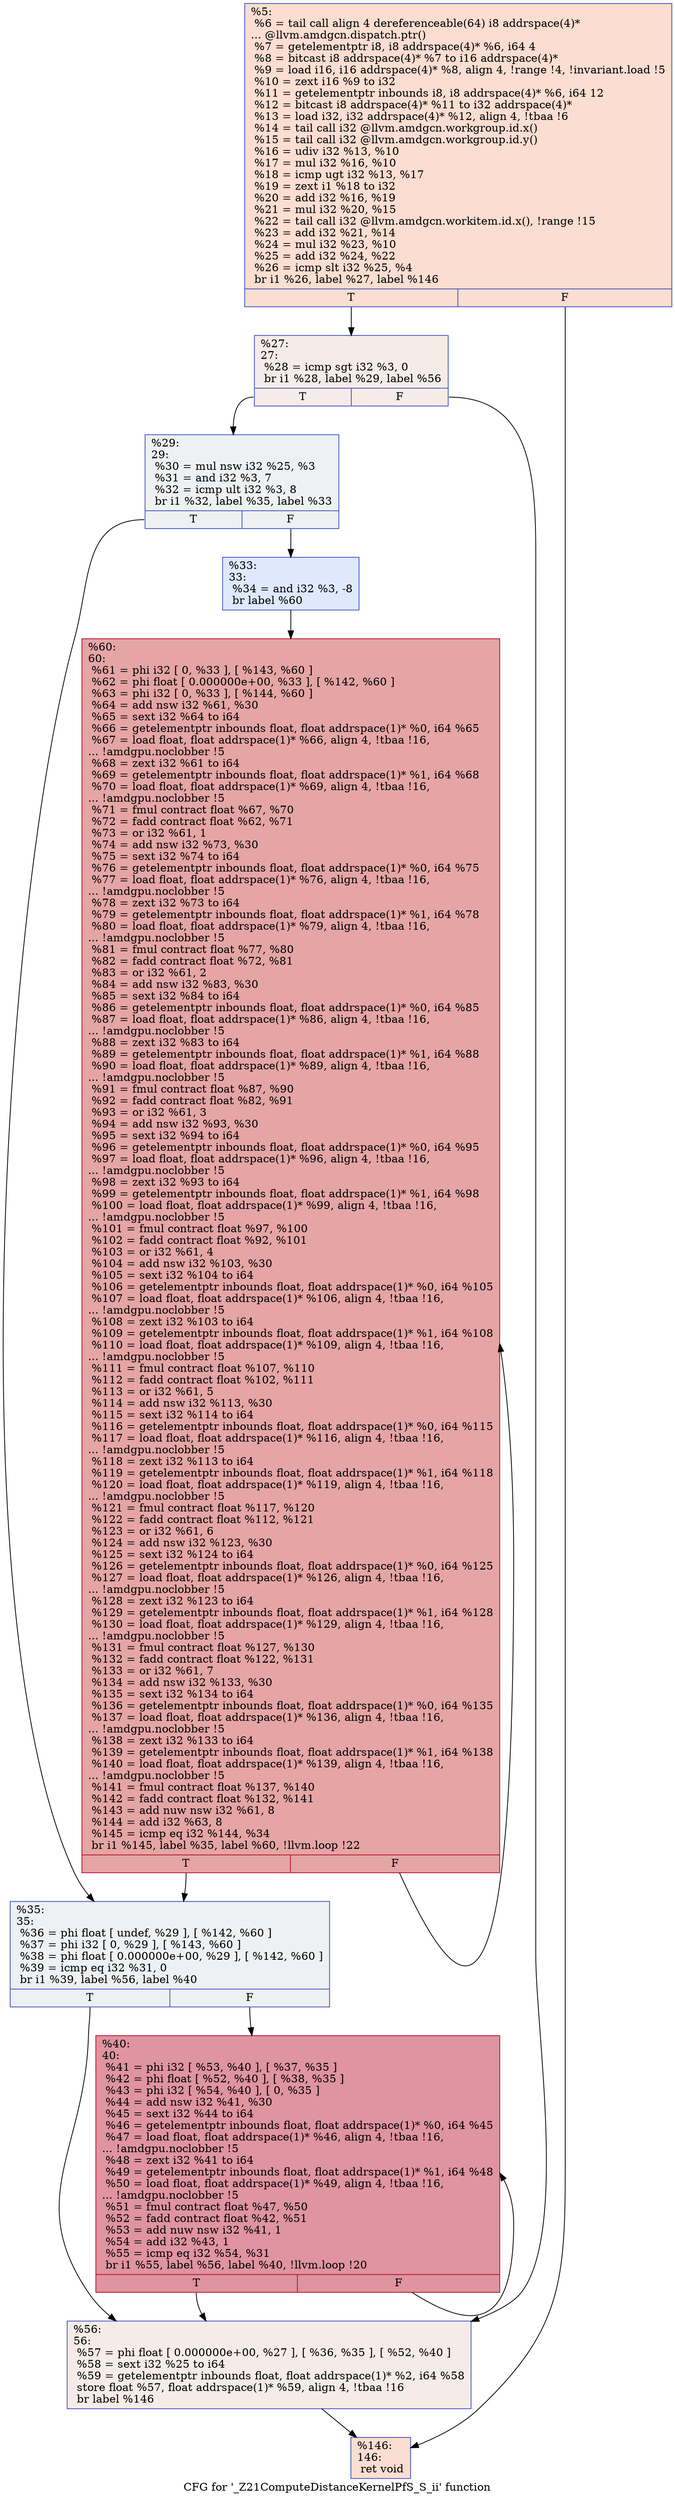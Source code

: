 digraph "CFG for '_Z21ComputeDistanceKernelPfS_S_ii' function" {
	label="CFG for '_Z21ComputeDistanceKernelPfS_S_ii' function";

	Node0x4c78ba0 [shape=record,color="#3d50c3ff", style=filled, fillcolor="#f7b39670",label="{%5:\l  %6 = tail call align 4 dereferenceable(64) i8 addrspace(4)*\l... @llvm.amdgcn.dispatch.ptr()\l  %7 = getelementptr i8, i8 addrspace(4)* %6, i64 4\l  %8 = bitcast i8 addrspace(4)* %7 to i16 addrspace(4)*\l  %9 = load i16, i16 addrspace(4)* %8, align 4, !range !4, !invariant.load !5\l  %10 = zext i16 %9 to i32\l  %11 = getelementptr inbounds i8, i8 addrspace(4)* %6, i64 12\l  %12 = bitcast i8 addrspace(4)* %11 to i32 addrspace(4)*\l  %13 = load i32, i32 addrspace(4)* %12, align 4, !tbaa !6\l  %14 = tail call i32 @llvm.amdgcn.workgroup.id.x()\l  %15 = tail call i32 @llvm.amdgcn.workgroup.id.y()\l  %16 = udiv i32 %13, %10\l  %17 = mul i32 %16, %10\l  %18 = icmp ugt i32 %13, %17\l  %19 = zext i1 %18 to i32\l  %20 = add i32 %16, %19\l  %21 = mul i32 %20, %15\l  %22 = tail call i32 @llvm.amdgcn.workitem.id.x(), !range !15\l  %23 = add i32 %21, %14\l  %24 = mul i32 %23, %10\l  %25 = add i32 %24, %22\l  %26 = icmp slt i32 %25, %4\l  br i1 %26, label %27, label %146\l|{<s0>T|<s1>F}}"];
	Node0x4c78ba0:s0 -> Node0x4c7b3f0;
	Node0x4c78ba0:s1 -> Node0x4c7b480;
	Node0x4c7b3f0 [shape=record,color="#3d50c3ff", style=filled, fillcolor="#ead5c970",label="{%27:\l27:                                               \l  %28 = icmp sgt i32 %3, 0\l  br i1 %28, label %29, label %56\l|{<s0>T|<s1>F}}"];
	Node0x4c7b3f0:s0 -> Node0x4c7b650;
	Node0x4c7b3f0:s1 -> Node0x4c7b6a0;
	Node0x4c7b650 [shape=record,color="#3d50c3ff", style=filled, fillcolor="#d9dce170",label="{%29:\l29:                                               \l  %30 = mul nsw i32 %25, %3\l  %31 = and i32 %3, 7\l  %32 = icmp ult i32 %3, 8\l  br i1 %32, label %35, label %33\l|{<s0>T|<s1>F}}"];
	Node0x4c7b650:s0 -> Node0x4c7aad0;
	Node0x4c7b650:s1 -> Node0x4c7ab20;
	Node0x4c7ab20 [shape=record,color="#3d50c3ff", style=filled, fillcolor="#b5cdfa70",label="{%33:\l33:                                               \l  %34 = and i32 %3, -8\l  br label %60\l}"];
	Node0x4c7ab20 -> Node0x4c7bd40;
	Node0x4c7aad0 [shape=record,color="#3d50c3ff", style=filled, fillcolor="#d9dce170",label="{%35:\l35:                                               \l  %36 = phi float [ undef, %29 ], [ %142, %60 ]\l  %37 = phi i32 [ 0, %29 ], [ %143, %60 ]\l  %38 = phi float [ 0.000000e+00, %29 ], [ %142, %60 ]\l  %39 = icmp eq i32 %31, 0\l  br i1 %39, label %56, label %40\l|{<s0>T|<s1>F}}"];
	Node0x4c7aad0:s0 -> Node0x4c7b6a0;
	Node0x4c7aad0:s1 -> Node0x4c7cfb0;
	Node0x4c7cfb0 [shape=record,color="#b70d28ff", style=filled, fillcolor="#b70d2870",label="{%40:\l40:                                               \l  %41 = phi i32 [ %53, %40 ], [ %37, %35 ]\l  %42 = phi float [ %52, %40 ], [ %38, %35 ]\l  %43 = phi i32 [ %54, %40 ], [ 0, %35 ]\l  %44 = add nsw i32 %41, %30\l  %45 = sext i32 %44 to i64\l  %46 = getelementptr inbounds float, float addrspace(1)* %0, i64 %45\l  %47 = load float, float addrspace(1)* %46, align 4, !tbaa !16,\l... !amdgpu.noclobber !5\l  %48 = zext i32 %41 to i64\l  %49 = getelementptr inbounds float, float addrspace(1)* %1, i64 %48\l  %50 = load float, float addrspace(1)* %49, align 4, !tbaa !16,\l... !amdgpu.noclobber !5\l  %51 = fmul contract float %47, %50\l  %52 = fadd contract float %42, %51\l  %53 = add nuw nsw i32 %41, 1\l  %54 = add i32 %43, 1\l  %55 = icmp eq i32 %54, %31\l  br i1 %55, label %56, label %40, !llvm.loop !20\l|{<s0>T|<s1>F}}"];
	Node0x4c7cfb0:s0 -> Node0x4c7b6a0;
	Node0x4c7cfb0:s1 -> Node0x4c7cfb0;
	Node0x4c7b6a0 [shape=record,color="#3d50c3ff", style=filled, fillcolor="#ead5c970",label="{%56:\l56:                                               \l  %57 = phi float [ 0.000000e+00, %27 ], [ %36, %35 ], [ %52, %40 ]\l  %58 = sext i32 %25 to i64\l  %59 = getelementptr inbounds float, float addrspace(1)* %2, i64 %58\l  store float %57, float addrspace(1)* %59, align 4, !tbaa !16\l  br label %146\l}"];
	Node0x4c7b6a0 -> Node0x4c7b480;
	Node0x4c7bd40 [shape=record,color="#b70d28ff", style=filled, fillcolor="#c5333470",label="{%60:\l60:                                               \l  %61 = phi i32 [ 0, %33 ], [ %143, %60 ]\l  %62 = phi float [ 0.000000e+00, %33 ], [ %142, %60 ]\l  %63 = phi i32 [ 0, %33 ], [ %144, %60 ]\l  %64 = add nsw i32 %61, %30\l  %65 = sext i32 %64 to i64\l  %66 = getelementptr inbounds float, float addrspace(1)* %0, i64 %65\l  %67 = load float, float addrspace(1)* %66, align 4, !tbaa !16,\l... !amdgpu.noclobber !5\l  %68 = zext i32 %61 to i64\l  %69 = getelementptr inbounds float, float addrspace(1)* %1, i64 %68\l  %70 = load float, float addrspace(1)* %69, align 4, !tbaa !16,\l... !amdgpu.noclobber !5\l  %71 = fmul contract float %67, %70\l  %72 = fadd contract float %62, %71\l  %73 = or i32 %61, 1\l  %74 = add nsw i32 %73, %30\l  %75 = sext i32 %74 to i64\l  %76 = getelementptr inbounds float, float addrspace(1)* %0, i64 %75\l  %77 = load float, float addrspace(1)* %76, align 4, !tbaa !16,\l... !amdgpu.noclobber !5\l  %78 = zext i32 %73 to i64\l  %79 = getelementptr inbounds float, float addrspace(1)* %1, i64 %78\l  %80 = load float, float addrspace(1)* %79, align 4, !tbaa !16,\l... !amdgpu.noclobber !5\l  %81 = fmul contract float %77, %80\l  %82 = fadd contract float %72, %81\l  %83 = or i32 %61, 2\l  %84 = add nsw i32 %83, %30\l  %85 = sext i32 %84 to i64\l  %86 = getelementptr inbounds float, float addrspace(1)* %0, i64 %85\l  %87 = load float, float addrspace(1)* %86, align 4, !tbaa !16,\l... !amdgpu.noclobber !5\l  %88 = zext i32 %83 to i64\l  %89 = getelementptr inbounds float, float addrspace(1)* %1, i64 %88\l  %90 = load float, float addrspace(1)* %89, align 4, !tbaa !16,\l... !amdgpu.noclobber !5\l  %91 = fmul contract float %87, %90\l  %92 = fadd contract float %82, %91\l  %93 = or i32 %61, 3\l  %94 = add nsw i32 %93, %30\l  %95 = sext i32 %94 to i64\l  %96 = getelementptr inbounds float, float addrspace(1)* %0, i64 %95\l  %97 = load float, float addrspace(1)* %96, align 4, !tbaa !16,\l... !amdgpu.noclobber !5\l  %98 = zext i32 %93 to i64\l  %99 = getelementptr inbounds float, float addrspace(1)* %1, i64 %98\l  %100 = load float, float addrspace(1)* %99, align 4, !tbaa !16,\l... !amdgpu.noclobber !5\l  %101 = fmul contract float %97, %100\l  %102 = fadd contract float %92, %101\l  %103 = or i32 %61, 4\l  %104 = add nsw i32 %103, %30\l  %105 = sext i32 %104 to i64\l  %106 = getelementptr inbounds float, float addrspace(1)* %0, i64 %105\l  %107 = load float, float addrspace(1)* %106, align 4, !tbaa !16,\l... !amdgpu.noclobber !5\l  %108 = zext i32 %103 to i64\l  %109 = getelementptr inbounds float, float addrspace(1)* %1, i64 %108\l  %110 = load float, float addrspace(1)* %109, align 4, !tbaa !16,\l... !amdgpu.noclobber !5\l  %111 = fmul contract float %107, %110\l  %112 = fadd contract float %102, %111\l  %113 = or i32 %61, 5\l  %114 = add nsw i32 %113, %30\l  %115 = sext i32 %114 to i64\l  %116 = getelementptr inbounds float, float addrspace(1)* %0, i64 %115\l  %117 = load float, float addrspace(1)* %116, align 4, !tbaa !16,\l... !amdgpu.noclobber !5\l  %118 = zext i32 %113 to i64\l  %119 = getelementptr inbounds float, float addrspace(1)* %1, i64 %118\l  %120 = load float, float addrspace(1)* %119, align 4, !tbaa !16,\l... !amdgpu.noclobber !5\l  %121 = fmul contract float %117, %120\l  %122 = fadd contract float %112, %121\l  %123 = or i32 %61, 6\l  %124 = add nsw i32 %123, %30\l  %125 = sext i32 %124 to i64\l  %126 = getelementptr inbounds float, float addrspace(1)* %0, i64 %125\l  %127 = load float, float addrspace(1)* %126, align 4, !tbaa !16,\l... !amdgpu.noclobber !5\l  %128 = zext i32 %123 to i64\l  %129 = getelementptr inbounds float, float addrspace(1)* %1, i64 %128\l  %130 = load float, float addrspace(1)* %129, align 4, !tbaa !16,\l... !amdgpu.noclobber !5\l  %131 = fmul contract float %127, %130\l  %132 = fadd contract float %122, %131\l  %133 = or i32 %61, 7\l  %134 = add nsw i32 %133, %30\l  %135 = sext i32 %134 to i64\l  %136 = getelementptr inbounds float, float addrspace(1)* %0, i64 %135\l  %137 = load float, float addrspace(1)* %136, align 4, !tbaa !16,\l... !amdgpu.noclobber !5\l  %138 = zext i32 %133 to i64\l  %139 = getelementptr inbounds float, float addrspace(1)* %1, i64 %138\l  %140 = load float, float addrspace(1)* %139, align 4, !tbaa !16,\l... !amdgpu.noclobber !5\l  %141 = fmul contract float %137, %140\l  %142 = fadd contract float %132, %141\l  %143 = add nuw nsw i32 %61, 8\l  %144 = add i32 %63, 8\l  %145 = icmp eq i32 %144, %34\l  br i1 %145, label %35, label %60, !llvm.loop !22\l|{<s0>T|<s1>F}}"];
	Node0x4c7bd40:s0 -> Node0x4c7aad0;
	Node0x4c7bd40:s1 -> Node0x4c7bd40;
	Node0x4c7b480 [shape=record,color="#3d50c3ff", style=filled, fillcolor="#f7b39670",label="{%146:\l146:                                              \l  ret void\l}"];
}
